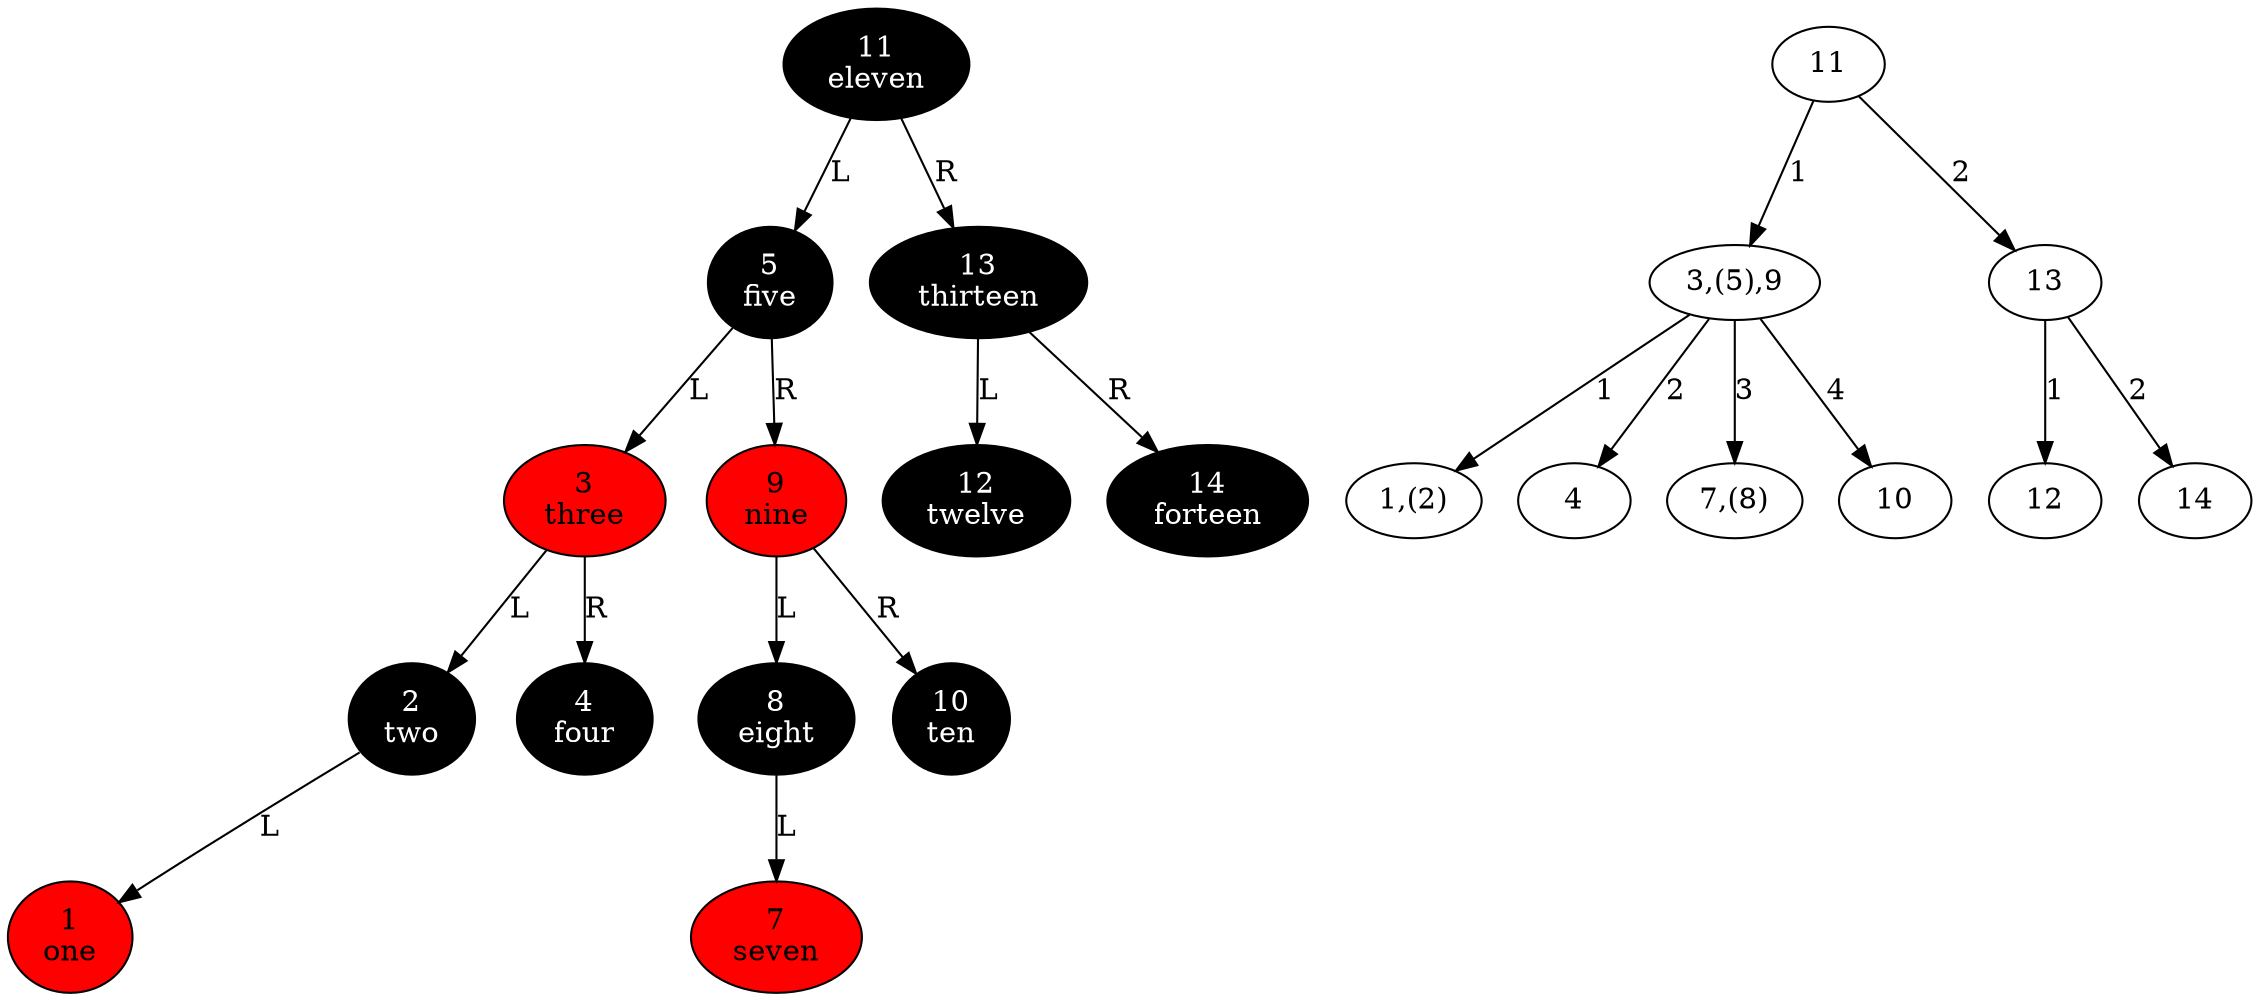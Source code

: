 digraph {
  node_rb_1975012498 [style=filled fillcolor=black fontcolor=white label="11\neleven"];
  node_rb_1975012498 -> node_rb_589431969 [label=L taildir=sw];
  node_rb_1975012498 -> node_rb_1028566121 [label=R taildir=se];
  node_rb_589431969 [style=filled fillcolor=black fontcolor=white label="5\nfive"];
  node_rb_589431969 -> node_rb_2101973421 [label=L taildir=sw];
  node_rb_589431969 -> node_rb_1163157884 [label=R taildir=se];
  node_rb_2101973421 [style=filled fillcolor=red label="3\nthree"];
  node_rb_2101973421 -> node_rb_685325104 [label=L taildir=sw];
  node_rb_2101973421 -> node_rb_1252169911 [label=R taildir=se];
  node_rb_685325104 [style=filled fillcolor=black fontcolor=white label="2\ntwo"];
  node_rb_685325104 -> node_rb_460141958 [label=L taildir=sw];
  node_rb_685325104 -> node_rb_685325104_R [style=invis];
node_rb_685325104_R [style=invis];
  node_rb_460141958 [style=filled fillcolor=red label="1\none"];
  node_rb_1252169911 [style=filled fillcolor=black fontcolor=white label="4\nfour"];
  node_rb_1163157884 [style=filled fillcolor=red label="9\nnine"];
  node_rb_1163157884 -> node_rb_1956725890 [label=L taildir=sw];
  node_rb_1163157884 -> node_rb_1808253012 [label=R taildir=se];
  node_rb_1956725890 [style=filled fillcolor=black fontcolor=white label="8\neight"];
  node_rb_1956725890 -> node_rb_356573597 [label=L taildir=sw];
  node_rb_1956725890 -> node_rb_1956725890_R [style=invis];
node_rb_1956725890_R [style=invis];
  node_rb_356573597 [style=filled fillcolor=red label="7\nseven"];
  node_rb_1808253012 [style=filled fillcolor=black fontcolor=white label="10\nten"];
  node_rb_1028566121 [style=filled fillcolor=black fontcolor=white label="13\nthirteen"];
  node_rb_1028566121 -> node_rb_1118140819 [label=L taildir=sw];
  node_rb_1028566121 -> node_rb_1442407170 [label=R taildir=se];
  node_rb_1118140819 [style=filled fillcolor=black fontcolor=white label="12\ntwelve"];
  node_rb_1442407170 [style=filled fillcolor=black fontcolor=white label="14\nforteen"];
  node_234_1975012498 [label="11"];
  node_234_1975012498 -> node_234_589431969 [label=1];
  node_234_1975012498 -> node_234_1028566121 [label=2];

  node_234_589431969 [label="3,(5),9"];
  node_234_589431969 -> node_234_685325104 [label=1];
  node_234_589431969 -> node_234_1252169911 [label=2];
  node_234_589431969 -> node_234_1956725890 [label=3];
  node_234_589431969 -> node_234_1808253012 [label=4];

  node_234_685325104 [label="1,(2)"];
  node_234_1252169911 [label="4"];
  node_234_1956725890 [label="7,(8)"];
  node_234_1808253012 [label="10"];
  node_234_1028566121 [label="13"];
  node_234_1028566121 -> node_234_1118140819 [label=1];
  node_234_1028566121 -> node_234_1442407170 [label=2];

  node_234_1118140819 [label="12"];
  node_234_1442407170 [label="14"];
}
